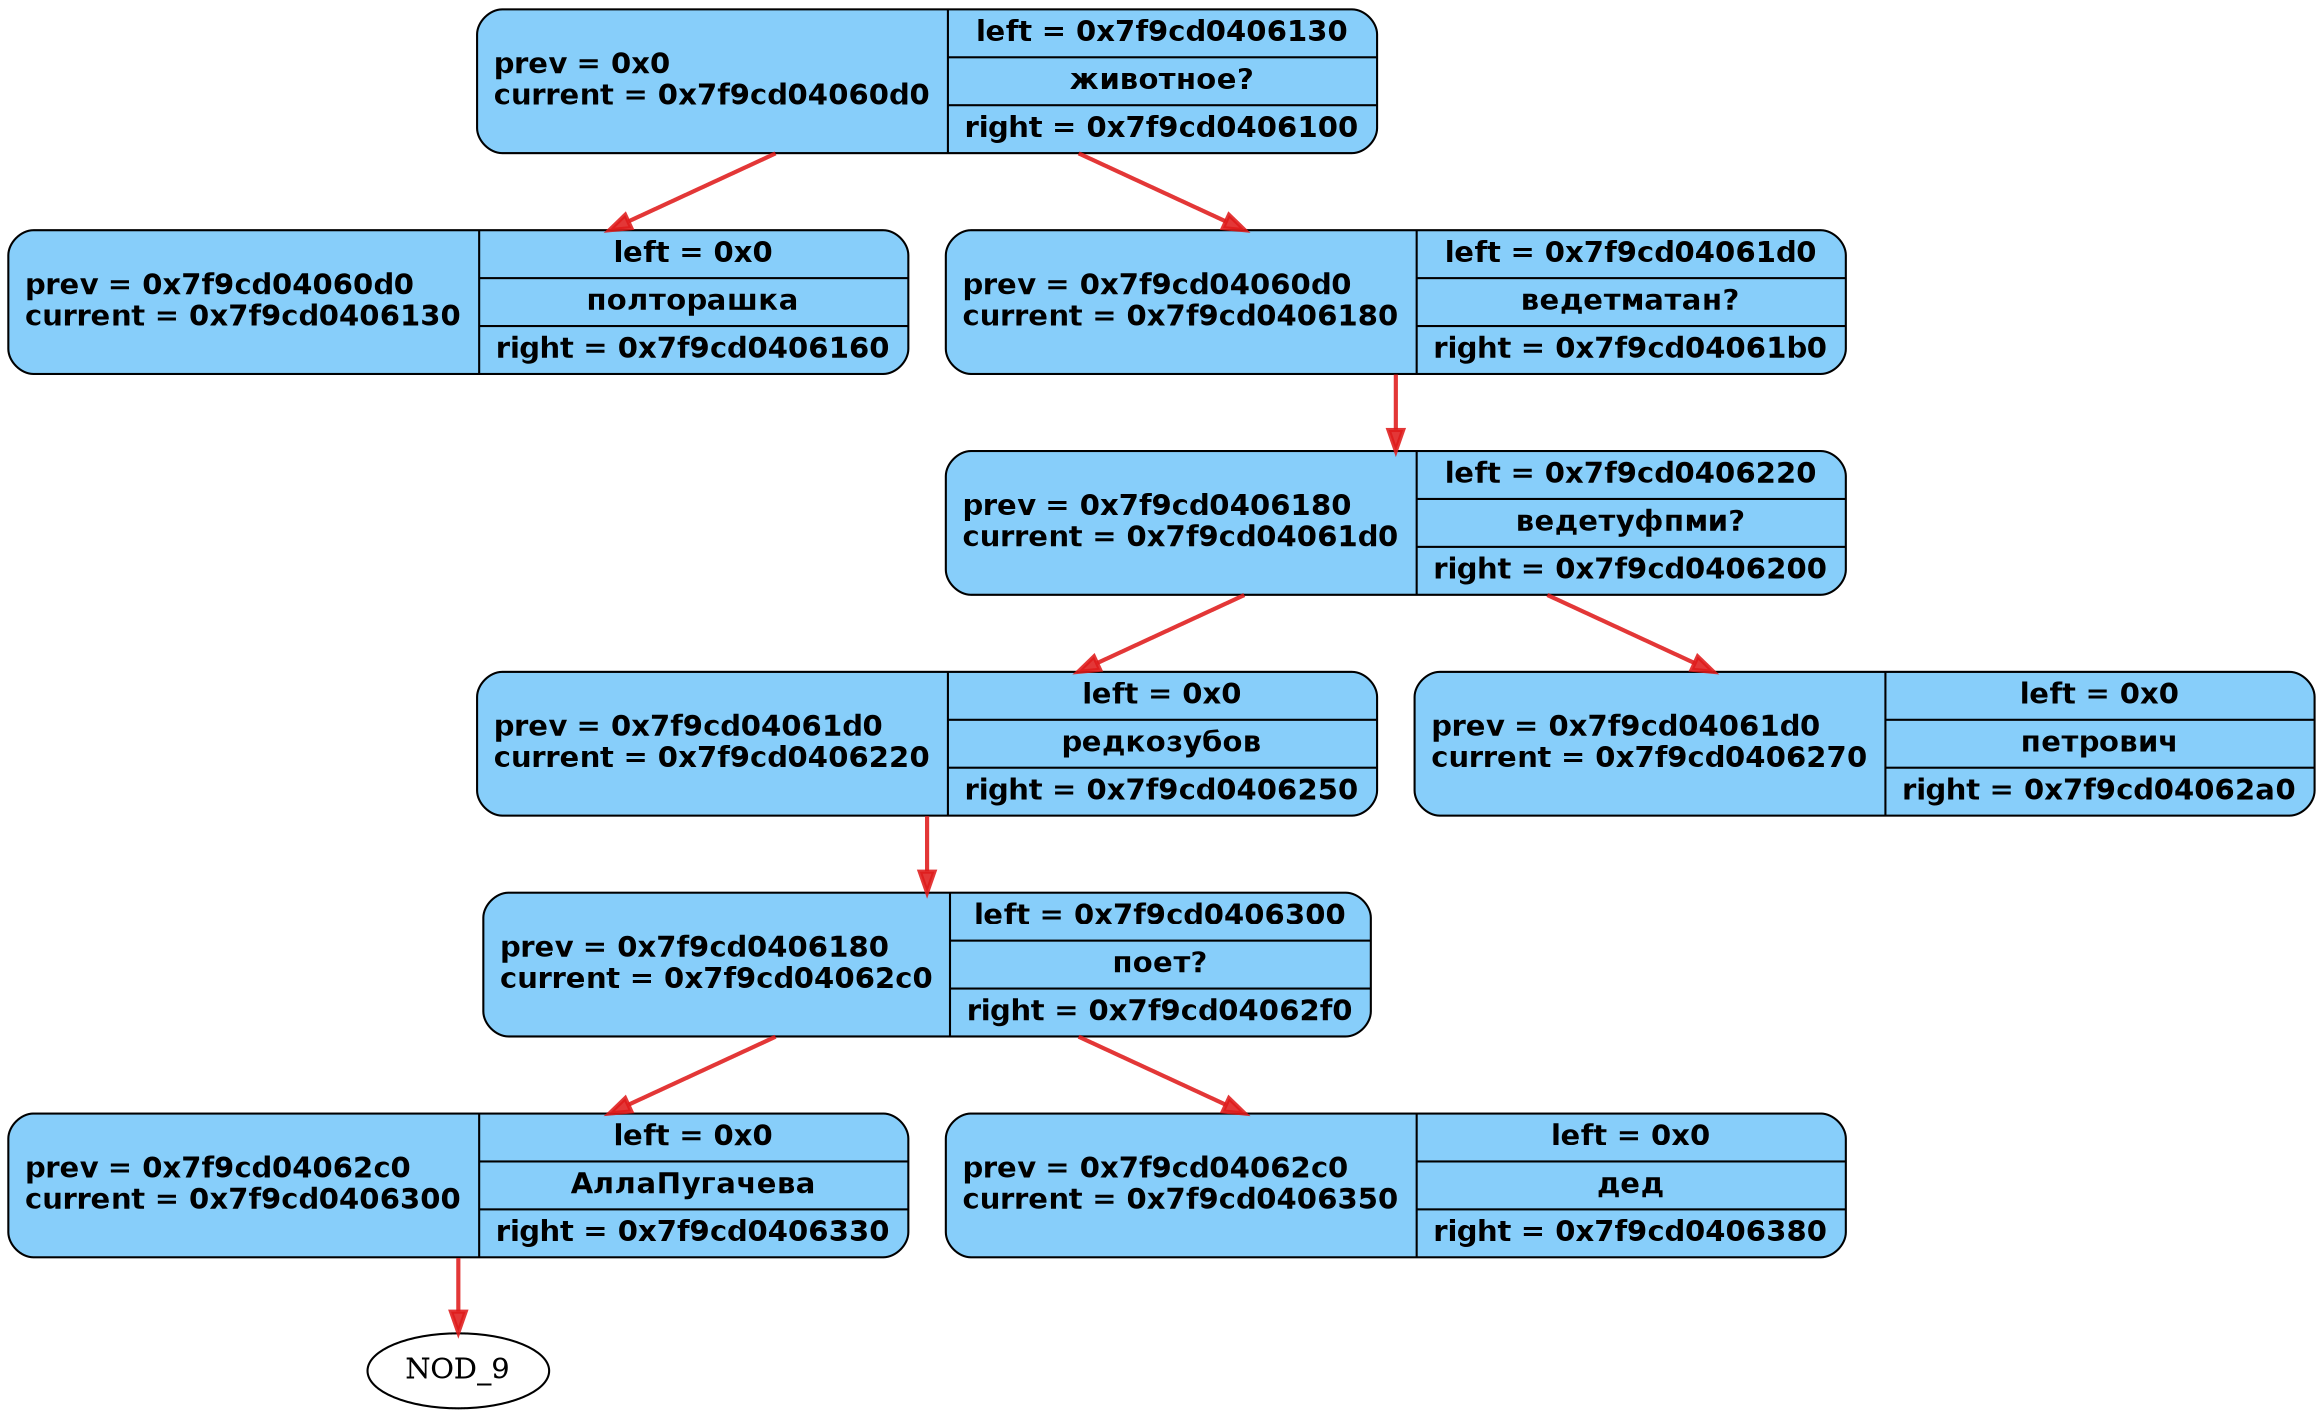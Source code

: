 digraph G
{
	graph [dpi = 300];
	rankdir = TB;
	"NOD_0" [shape = "record", style = "rounded, filled", fontname = "Helvetica-Bold", fillcolor = "#87CEFA",
		label = "prev = 0x0 \lcurrent = 0x7f9cd04060d0 | {<left> left = 0x7f9cd0406130| животное? | <right> right = 0x7f9cd0406100}"]
	"NOD_1" [shape = "record", style = "rounded, filled", fontname = "Helvetica-Bold", fillcolor = "#87CEFA",
		label = "prev = 0x7f9cd04060d0 \lcurrent = 0x7f9cd0406130 | {<left> left = 0x0| полторашка | <right> right = 0x7f9cd0406160}"]
	"NOD_2" [shape = "record", style = "rounded, filled", fontname = "Helvetica-Bold", fillcolor = "#87CEFA",
		label = "prev = 0x7f9cd04060d0 \lcurrent = 0x7f9cd0406180 | {<left> left = 0x7f9cd04061d0| ведет матан? | <right> right = 0x7f9cd04061b0}"]
	"NOD_3" [shape = "record", style = "rounded, filled", fontname = "Helvetica-Bold", fillcolor = "#87CEFA",
		label = "prev = 0x7f9cd0406180 \lcurrent = 0x7f9cd04061d0 | {<left> left = 0x7f9cd0406220| ведет у фпми? | <right> right = 0x7f9cd0406200}"]
	"NOD_4" [shape = "record", style = "rounded, filled", fontname = "Helvetica-Bold", fillcolor = "#87CEFA",
		label = "prev = 0x7f9cd04061d0 \lcurrent = 0x7f9cd0406220 | {<left> left = 0x0| редкозубов | <right> right = 0x7f9cd0406250}"]
	"NOD_5" [shape = "record", style = "rounded, filled", fontname = "Helvetica-Bold", fillcolor = "#87CEFA",
		label = "prev = 0x7f9cd04061d0 \lcurrent = 0x7f9cd0406270 | {<left> left = 0x0| петрович | <right> right = 0x7f9cd04062a0}"]
	"NOD_6" [shape = "record", style = "rounded, filled", fontname = "Helvetica-Bold", fillcolor = "#87CEFA",
		label = "prev = 0x7f9cd0406180 \lcurrent = 0x7f9cd04062c0 | {<left> left = 0x7f9cd0406300| поет? | <right> right = 0x7f9cd04062f0}"]
	"NOD_7" [shape = "record", style = "rounded, filled", fontname = "Helvetica-Bold", fillcolor = "#87CEFA",
		label = "prev = 0x7f9cd04062c0 \lcurrent = 0x7f9cd0406300 | {<left> left = 0x0| Алла Пугачева | <right> right = 0x7f9cd0406330}"]
	"NOD_8" [shape = "record", style = "rounded, filled", fontname = "Helvetica-Bold", fillcolor = "#87CEFA",
		label = "prev = 0x7f9cd04062c0 \lcurrent = 0x7f9cd0406350 | {<left> left = 0x0| дед | <right> right = 0x7f9cd0406380}"]
	"NOD_0" -> "NOD_1"[style = "bold", color = "#df1b1bdf"]
	"NOD_0" -> "NOD_2"[style = "bold", color = "#df1b1bdf"]
	"NOD_2" -> "NOD_3"[style = "bold", color = "#df1b1bdf"]
	"NOD_3" -> "NOD_4"[style = "bold", color = "#df1b1bdf"]
	"NOD_3" -> "NOD_5"[style = "bold", color = "#df1b1bdf"]
	"NOD_4" -> "NOD_6"[style = "bold", color = "#df1b1bdf"]
	"NOD_6" -> "NOD_7"[style = "bold", color = "#df1b1bdf"]
	"NOD_6" -> "NOD_8"[style = "bold", color = "#df1b1bdf"]
	"NOD_7" -> "NOD_9"[style = "bold", color = "#df1b1bdf"]

}